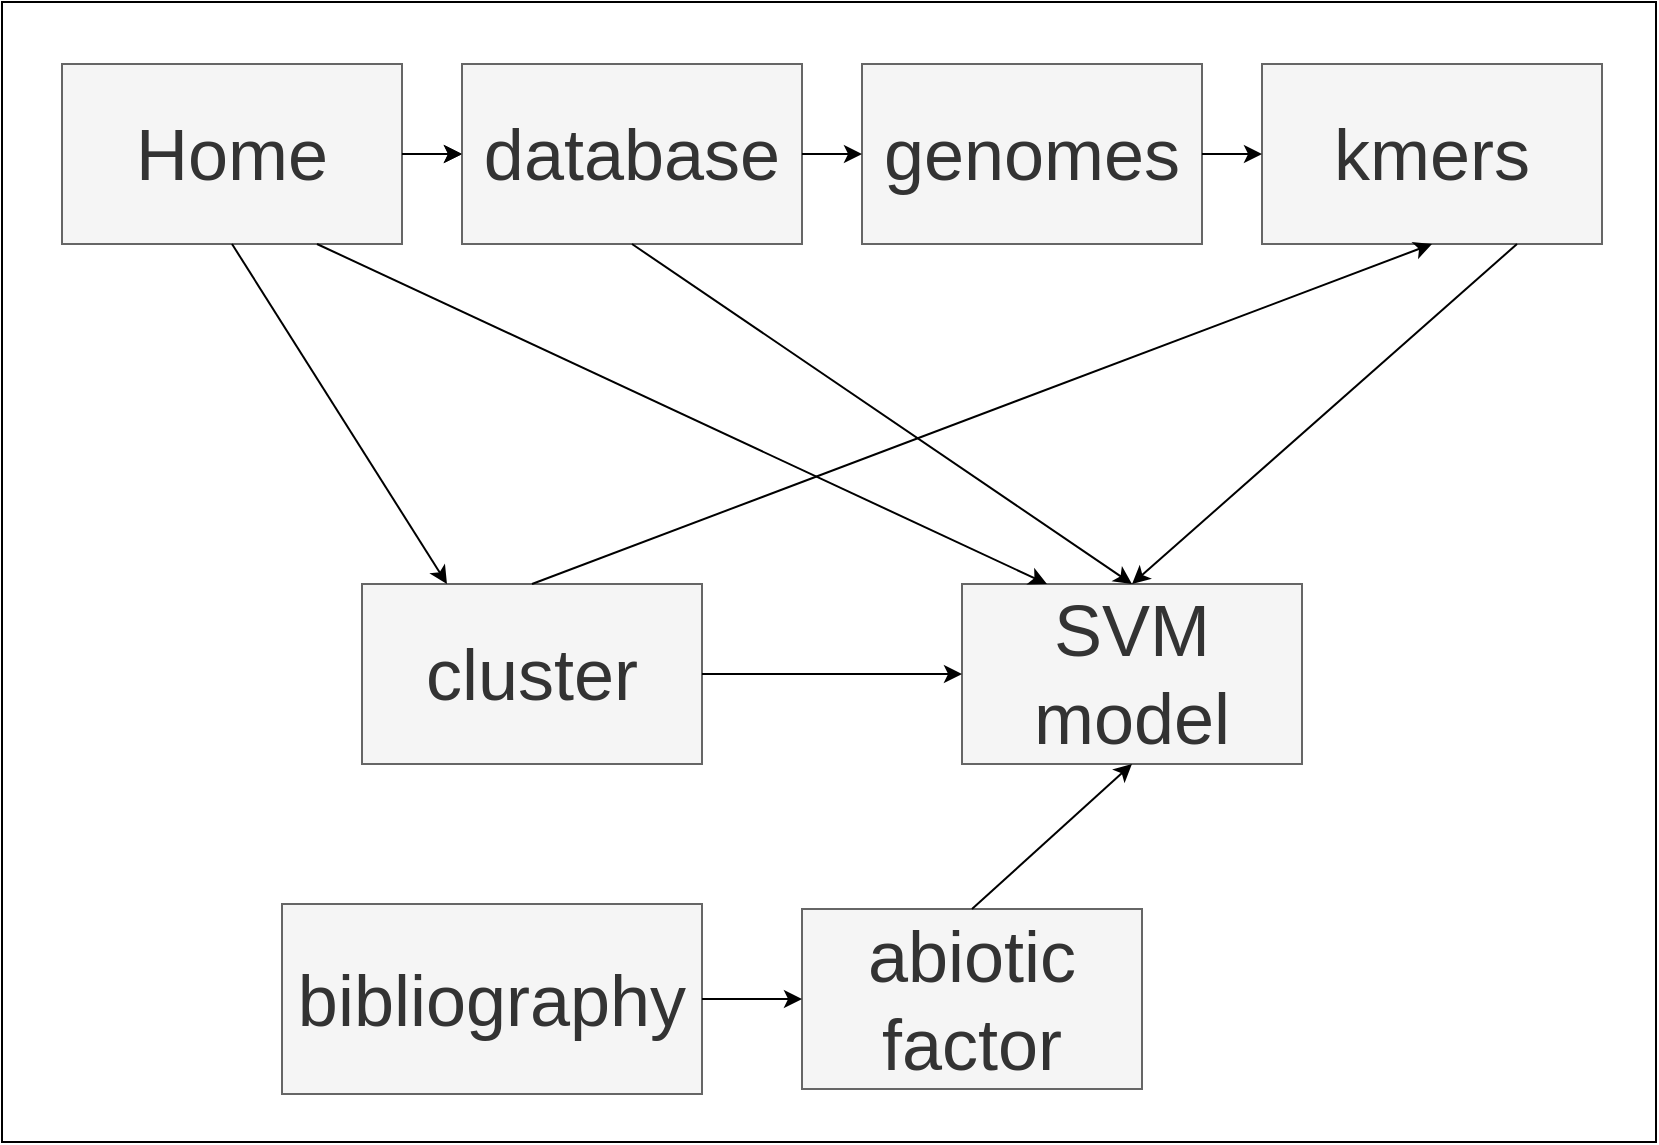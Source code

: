 <mxfile version="21.0.2" type="github">
  <diagram name="Page-1" id="8-Aj05IctKaUQoB0f-3l">
    <mxGraphModel dx="1434" dy="726" grid="1" gridSize="10" guides="1" tooltips="1" connect="1" arrows="1" fold="1" page="1" pageScale="1" pageWidth="850" pageHeight="1100" math="0" shadow="0">
      <root>
        <mxCell id="0" />
        <mxCell id="1" parent="0" />
        <mxCell id="ccAozVEZDVDokCPd9RGx-70" value="" style="rounded=0;whiteSpace=wrap;html=1;" vertex="1" parent="1">
          <mxGeometry x="20" y="79" width="827" height="570" as="geometry" />
        </mxCell>
        <mxCell id="ccAozVEZDVDokCPd9RGx-15" value="" style="edgeStyle=orthogonalEdgeStyle;rounded=0;orthogonalLoop=1;jettySize=auto;html=1;" edge="1" parent="1" source="ccAozVEZDVDokCPd9RGx-1" target="ccAozVEZDVDokCPd9RGx-3">
          <mxGeometry relative="1" as="geometry" />
        </mxCell>
        <mxCell id="ccAozVEZDVDokCPd9RGx-1" value="&lt;font style=&quot;font-size: 36px;&quot;&gt;Home&lt;/font&gt;" style="rounded=0;whiteSpace=wrap;html=1;fillColor=#f5f5f5;strokeColor=#666666;fontColor=#333333;" vertex="1" parent="1">
          <mxGeometry x="50" y="110" width="170" height="90" as="geometry" />
        </mxCell>
        <mxCell id="ccAozVEZDVDokCPd9RGx-2" value="&lt;font style=&quot;font-size: 36px;&quot;&gt;genomes&lt;/font&gt;" style="rounded=0;whiteSpace=wrap;html=1;fillColor=#f5f5f5;strokeColor=#666666;fontColor=#333333;" vertex="1" parent="1">
          <mxGeometry x="450" y="110" width="170" height="90" as="geometry" />
        </mxCell>
        <mxCell id="ccAozVEZDVDokCPd9RGx-3" value="&lt;font style=&quot;font-size: 36px;&quot;&gt;database&lt;/font&gt;" style="rounded=0;whiteSpace=wrap;html=1;fillColor=#f5f5f5;strokeColor=#666666;fontColor=#333333;" vertex="1" parent="1">
          <mxGeometry x="250" y="110" width="170" height="90" as="geometry" />
        </mxCell>
        <mxCell id="ccAozVEZDVDokCPd9RGx-4" value="&lt;font style=&quot;font-size: 36px;&quot;&gt;kmers&lt;/font&gt;" style="rounded=0;whiteSpace=wrap;html=1;fillColor=#f5f5f5;strokeColor=#666666;fontColor=#333333;" vertex="1" parent="1">
          <mxGeometry x="650" y="110" width="170" height="90" as="geometry" />
        </mxCell>
        <mxCell id="ccAozVEZDVDokCPd9RGx-5" value="&lt;font style=&quot;font-size: 36px;&quot;&gt;SVM model&lt;/font&gt;" style="rounded=0;whiteSpace=wrap;html=1;fillColor=#f5f5f5;strokeColor=#666666;fontColor=#333333;" vertex="1" parent="1">
          <mxGeometry x="500" y="370" width="170" height="90" as="geometry" />
        </mxCell>
        <mxCell id="ccAozVEZDVDokCPd9RGx-6" value="&lt;font style=&quot;font-size: 36px;&quot;&gt;cluster&lt;/font&gt;" style="rounded=0;whiteSpace=wrap;html=1;fillColor=#f5f5f5;strokeColor=#666666;fontColor=#333333;" vertex="1" parent="1">
          <mxGeometry x="200" y="370" width="170" height="90" as="geometry" />
        </mxCell>
        <mxCell id="ccAozVEZDVDokCPd9RGx-7" value="" style="endArrow=classic;html=1;rounded=0;exitX=1;exitY=0.5;exitDx=0;exitDy=0;entryX=0;entryY=0.5;entryDx=0;entryDy=0;" edge="1" parent="1" source="ccAozVEZDVDokCPd9RGx-1" target="ccAozVEZDVDokCPd9RGx-3">
          <mxGeometry width="50" height="50" relative="1" as="geometry">
            <mxPoint x="140" y="330" as="sourcePoint" />
            <mxPoint x="190" y="280" as="targetPoint" />
          </mxGeometry>
        </mxCell>
        <mxCell id="ccAozVEZDVDokCPd9RGx-10" value="" style="endArrow=classic;html=1;rounded=0;exitX=1;exitY=0.5;exitDx=0;exitDy=0;entryX=0;entryY=0.5;entryDx=0;entryDy=0;" edge="1" parent="1" source="ccAozVEZDVDokCPd9RGx-3" target="ccAozVEZDVDokCPd9RGx-2">
          <mxGeometry width="50" height="50" relative="1" as="geometry">
            <mxPoint x="230" y="165" as="sourcePoint" />
            <mxPoint x="260" y="165" as="targetPoint" />
          </mxGeometry>
        </mxCell>
        <mxCell id="ccAozVEZDVDokCPd9RGx-11" value="" style="endArrow=classic;html=1;rounded=0;exitX=1;exitY=0.5;exitDx=0;exitDy=0;entryX=0;entryY=0.5;entryDx=0;entryDy=0;" edge="1" parent="1" source="ccAozVEZDVDokCPd9RGx-2" target="ccAozVEZDVDokCPd9RGx-4">
          <mxGeometry width="50" height="50" relative="1" as="geometry">
            <mxPoint x="430" y="165" as="sourcePoint" />
            <mxPoint x="530" y="235" as="targetPoint" />
          </mxGeometry>
        </mxCell>
        <mxCell id="ccAozVEZDVDokCPd9RGx-12" value="" style="endArrow=classic;html=1;rounded=0;exitX=0.5;exitY=0;exitDx=0;exitDy=0;entryX=0.5;entryY=1;entryDx=0;entryDy=0;" edge="1" parent="1" source="ccAozVEZDVDokCPd9RGx-6" target="ccAozVEZDVDokCPd9RGx-4">
          <mxGeometry width="50" height="50" relative="1" as="geometry">
            <mxPoint x="220" y="310" as="sourcePoint" />
            <mxPoint x="270" y="260" as="targetPoint" />
          </mxGeometry>
        </mxCell>
        <mxCell id="ccAozVEZDVDokCPd9RGx-13" value="" style="endArrow=classic;html=1;rounded=0;exitX=0.75;exitY=1;exitDx=0;exitDy=0;entryX=0.5;entryY=0;entryDx=0;entryDy=0;" edge="1" parent="1" source="ccAozVEZDVDokCPd9RGx-4" target="ccAozVEZDVDokCPd9RGx-5">
          <mxGeometry width="50" height="50" relative="1" as="geometry">
            <mxPoint x="295" y="380" as="sourcePoint" />
            <mxPoint x="745" y="210" as="targetPoint" />
          </mxGeometry>
        </mxCell>
        <mxCell id="ccAozVEZDVDokCPd9RGx-14" value="" style="endArrow=classic;html=1;rounded=0;exitX=0.5;exitY=1;exitDx=0;exitDy=0;entryX=0.5;entryY=0;entryDx=0;entryDy=0;" edge="1" parent="1" source="ccAozVEZDVDokCPd9RGx-3" target="ccAozVEZDVDokCPd9RGx-5">
          <mxGeometry width="50" height="50" relative="1" as="geometry">
            <mxPoint x="230" y="165" as="sourcePoint" />
            <mxPoint x="260" y="165" as="targetPoint" />
          </mxGeometry>
        </mxCell>
        <mxCell id="ccAozVEZDVDokCPd9RGx-16" value="" style="endArrow=classic;html=1;rounded=0;exitX=0.75;exitY=1;exitDx=0;exitDy=0;entryX=0.25;entryY=0;entryDx=0;entryDy=0;" edge="1" parent="1" source="ccAozVEZDVDokCPd9RGx-1" target="ccAozVEZDVDokCPd9RGx-5">
          <mxGeometry width="50" height="50" relative="1" as="geometry">
            <mxPoint x="230" y="165" as="sourcePoint" />
            <mxPoint x="260" y="165" as="targetPoint" />
          </mxGeometry>
        </mxCell>
        <mxCell id="ccAozVEZDVDokCPd9RGx-18" value="" style="endArrow=classic;html=1;rounded=0;exitX=0.5;exitY=1;exitDx=0;exitDy=0;entryX=0.25;entryY=0;entryDx=0;entryDy=0;" edge="1" parent="1" source="ccAozVEZDVDokCPd9RGx-1" target="ccAozVEZDVDokCPd9RGx-6">
          <mxGeometry width="50" height="50" relative="1" as="geometry">
            <mxPoint x="188" y="210" as="sourcePoint" />
            <mxPoint x="530" y="443" as="targetPoint" />
          </mxGeometry>
        </mxCell>
        <mxCell id="ccAozVEZDVDokCPd9RGx-19" value="" style="endArrow=classic;html=1;rounded=0;exitX=1;exitY=0.5;exitDx=0;exitDy=0;entryX=0;entryY=0.5;entryDx=0;entryDy=0;" edge="1" parent="1" source="ccAozVEZDVDokCPd9RGx-6" target="ccAozVEZDVDokCPd9RGx-5">
          <mxGeometry width="50" height="50" relative="1" as="geometry">
            <mxPoint x="295" y="380" as="sourcePoint" />
            <mxPoint x="745" y="210" as="targetPoint" />
          </mxGeometry>
        </mxCell>
        <mxCell id="ccAozVEZDVDokCPd9RGx-20" value="&lt;div&gt;&lt;font style=&quot;font-size: 36px;&quot;&gt;abiotic&lt;/font&gt;&lt;/div&gt;&lt;div&gt;&lt;font style=&quot;font-size: 36px;&quot;&gt;factor&lt;/font&gt;&lt;/div&gt;" style="rounded=0;whiteSpace=wrap;html=1;fillColor=#f5f5f5;strokeColor=#666666;fontColor=#333333;" vertex="1" parent="1">
          <mxGeometry x="420" y="532.5" width="170" height="90" as="geometry" />
        </mxCell>
        <mxCell id="ccAozVEZDVDokCPd9RGx-21" value="&lt;font style=&quot;font-size: 36px;&quot;&gt;bibliography&lt;/font&gt;" style="rounded=0;whiteSpace=wrap;html=1;fillColor=#f5f5f5;strokeColor=#666666;fontColor=#333333;" vertex="1" parent="1">
          <mxGeometry x="160" y="530" width="210" height="95" as="geometry" />
        </mxCell>
        <mxCell id="ccAozVEZDVDokCPd9RGx-22" value="" style="endArrow=classic;html=1;rounded=0;exitX=1;exitY=0.5;exitDx=0;exitDy=0;entryX=0;entryY=0.5;entryDx=0;entryDy=0;" edge="1" parent="1" source="ccAozVEZDVDokCPd9RGx-21" target="ccAozVEZDVDokCPd9RGx-20">
          <mxGeometry width="50" height="50" relative="1" as="geometry">
            <mxPoint x="380" y="415" as="sourcePoint" />
            <mxPoint x="510" y="415" as="targetPoint" />
          </mxGeometry>
        </mxCell>
        <mxCell id="ccAozVEZDVDokCPd9RGx-23" value="" style="endArrow=classic;html=1;rounded=0;exitX=0.5;exitY=0;exitDx=0;exitDy=0;entryX=0.5;entryY=1;entryDx=0;entryDy=0;" edge="1" parent="1" source="ccAozVEZDVDokCPd9RGx-20" target="ccAozVEZDVDokCPd9RGx-5">
          <mxGeometry width="50" height="50" relative="1" as="geometry">
            <mxPoint x="380" y="425" as="sourcePoint" />
            <mxPoint x="510" y="425" as="targetPoint" />
          </mxGeometry>
        </mxCell>
      </root>
    </mxGraphModel>
  </diagram>
</mxfile>
